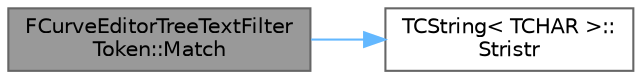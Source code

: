 digraph "FCurveEditorTreeTextFilterToken::Match"
{
 // INTERACTIVE_SVG=YES
 // LATEX_PDF_SIZE
  bgcolor="transparent";
  edge [fontname=Helvetica,fontsize=10,labelfontname=Helvetica,labelfontsize=10];
  node [fontname=Helvetica,fontsize=10,shape=box,height=0.2,width=0.4];
  rankdir="LR";
  Node1 [id="Node000001",label="FCurveEditorTreeTextFilter\lToken::Match",height=0.2,width=0.4,color="gray40", fillcolor="grey60", style="filled", fontcolor="black",tooltip="Match this token against a string."];
  Node1 -> Node2 [id="edge1_Node000001_Node000002",color="steelblue1",style="solid",tooltip=" "];
  Node2 [id="Node000002",label="TCString\< TCHAR \>::\lStristr",height=0.2,width=0.4,color="grey40", fillcolor="white", style="filled",URL="$df/d74/structTCString.html#adf32d8cfe843dc163627bc2aec2542af",tooltip=" "];
}
